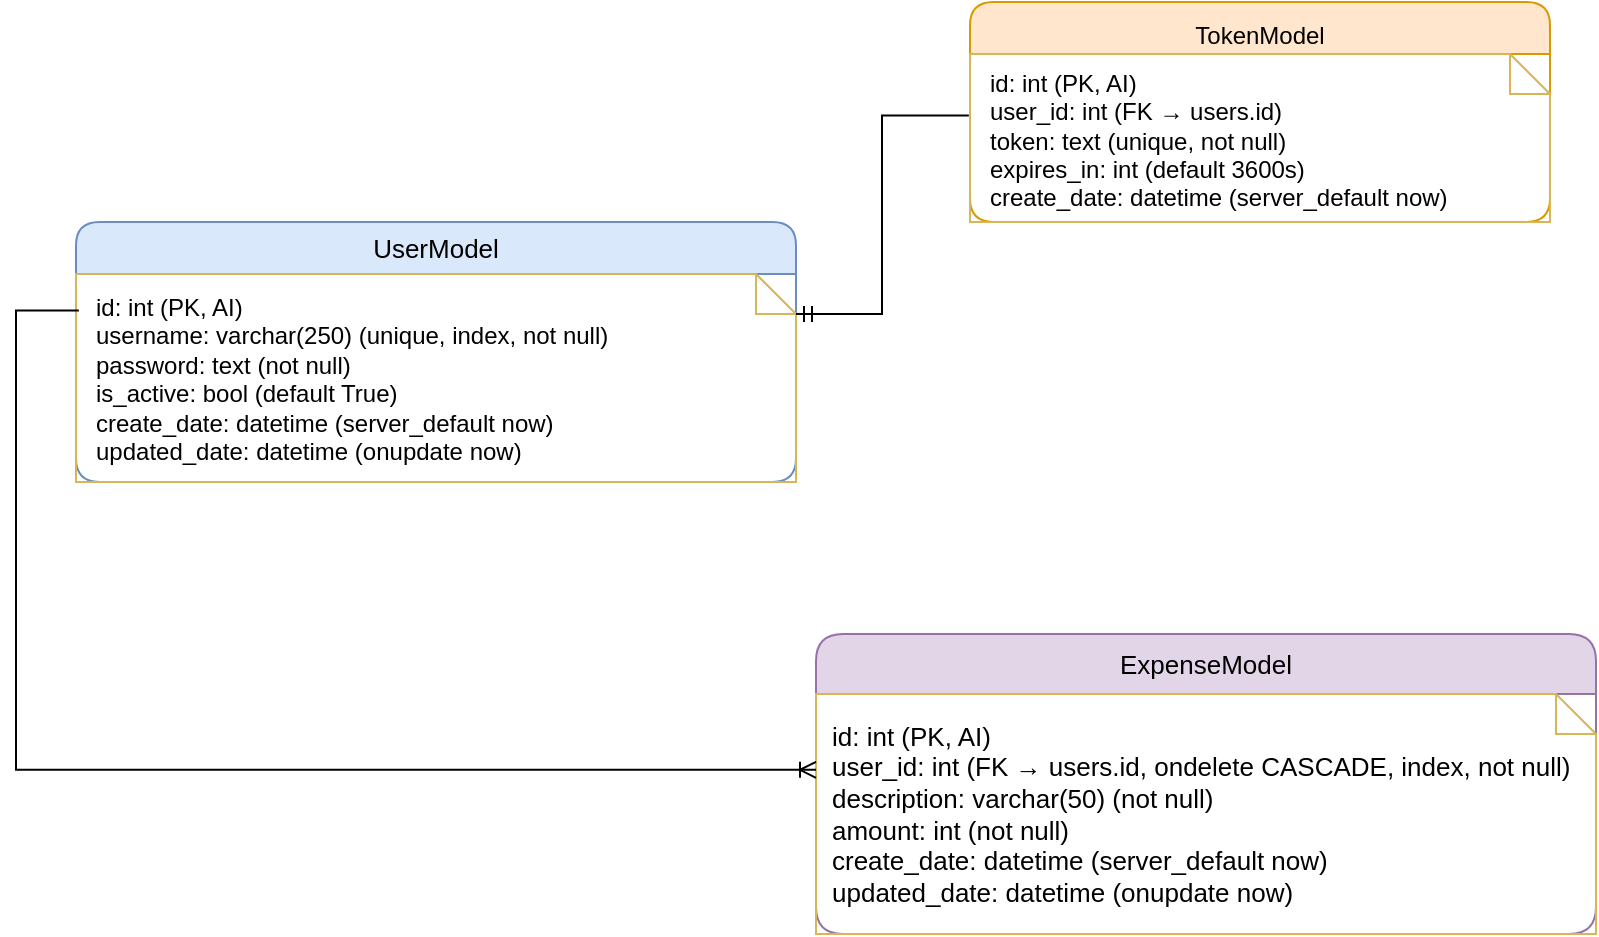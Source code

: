 <mxfile version="26.0.16">
  <diagram id="erd-1" name="Expense Manager ERD">
    <mxGraphModel dx="875" dy="518" grid="1" gridSize="10" guides="1" tooltips="1" connect="1" arrows="1" fold="1" page="1" pageScale="1" pageWidth="1920" pageHeight="1080" math="0" shadow="0">
      <root>
        <mxCell id="0" />
        <mxCell id="1" parent="0" />
        <mxCell id="users" value="UserModel" style="shape=swimlane;rounded=1;whiteSpace=wrap;html=1;container=1;childLayout=stackLayout;horizontal=1;startSize=26;fillColor=#dae8fc;strokeColor=#6c8ebf;fontSize=13;" parent="1" vertex="1">
          <mxGeometry x="270" y="417" width="360" height="130" as="geometry" />
        </mxCell>
        <mxCell id="MShpzfNrADaMvmqOsCBV-1" value="id: int (PK, AI) &#xa;username: varchar(250) (unique, index, not null) &#xa;password: text (not null) &#xa;is_active: bool (default True) &#xa;create_date: datetime (server_default now) &#xa;updated_date: datetime (onupdate now)" style="text;whiteSpace=wrap;html=1;spacingTop=1;spacing=4;spacingLeft=6;" parent="users" vertex="1">
          <mxGeometry y="26" width="270" height="104" as="geometry" />
        </mxCell>
        <mxCell id="tokens" value="TokenModel" style="shape=swimlane;rounded=1;whiteSpace=wrap;html=1;container=1;childLayout=stackLayout;horizontal=1;startSize=26;fillColor=#ffe6cc;strokeColor=#d79b00;fontFamily=Helvetica;verticalAlign=bottom;align=center;" parent="1" vertex="1">
          <mxGeometry x="717" y="307" width="290" height="110" as="geometry" />
        </mxCell>
        <mxCell id="MShpzfNrADaMvmqOsCBV-5" value="&lt;br&gt;id: int (PK, AI)&lt;br&gt;user_id: int (FK → users.id)&lt;br&gt;token: text (unique, not null)&lt;br&gt;expires_in: int (default 3600s)&lt;br&gt;create_date: datetime (server_default now)" style="shape=note;rounded=1;size=20;fillColor=none;strokeColor=#d6b656;fontSize=12;labelBackgroundColor=none;labelBorderColor=none;textShadow=0;whiteSpace=wrap;html=1;align=left;spacingLeft=8;spacingBottom=12;" parent="tokens" vertex="1">
          <mxGeometry y="26" width="290" height="84" as="geometry" />
        </mxCell>
        <mxCell id="expenses" value="ExpenseModel" style="shape=swimlane;rounded=1;whiteSpace=wrap;html=1;container=1;childLayout=stackLayout;horizontal=1;startSize=30;fillColor=#e1d5e7;strokeColor=#9673a6;fontSize=13;" parent="1" vertex="1">
          <mxGeometry x="640" y="623" width="390" height="150" as="geometry" />
        </mxCell>
        <mxCell id="MShpzfNrADaMvmqOsCBV-6" value="&lt;span style=&quot;font-size: 13px;&quot;&gt;id: int (PK, AI)&lt;/span&gt;&lt;br style=&quot;font-size: 13px;&quot;&gt;&lt;span style=&quot;font-size: 13px;&quot;&gt;user_id: int (FK → users.id, ondelete CASCADE, index, not null)&lt;/span&gt;&lt;br style=&quot;font-size: 13px;&quot;&gt;&lt;span style=&quot;font-size: 13px;&quot;&gt;description: varchar(50) (not null)&lt;/span&gt;&lt;br style=&quot;font-size: 13px;&quot;&gt;&lt;span style=&quot;font-size: 13px;&quot;&gt;amount: int (not null)&lt;/span&gt;&lt;br style=&quot;font-size: 13px;&quot;&gt;&lt;span style=&quot;font-size: 13px;&quot;&gt;create_date: datetime (server_default now)&lt;/span&gt;&lt;br style=&quot;font-size: 13px;&quot;&gt;&lt;span style=&quot;font-size: 13px;&quot;&gt;updated_date: datetime (onupdate now)&lt;/span&gt;" style="shape=note;whiteSpace=wrap;html=1;rounded=1;size=20;fillColor=none;strokeColor=#d6b656;fontSize=12;align=left;spacingLeft=6;" parent="expenses" vertex="1">
          <mxGeometry y="30" width="390" height="120" as="geometry" />
        </mxCell>
        <mxCell id="MShpzfNrADaMvmqOsCBV-8" value="" style="shape=note;whiteSpace=wrap;html=1;rounded=1;size=20;fillColor=none;strokeColor=#d6b656;fontSize=12;align=left;spacingLeft=6;" parent="1" vertex="1">
          <mxGeometry x="270" y="443" width="360" height="104" as="geometry" />
        </mxCell>
        <mxCell id="MShpzfNrADaMvmqOsCBV-9" value="" style="edgeStyle=elbowEdgeStyle;fontSize=12;html=1;endArrow=ERoneToMany;rounded=0;exitX=0.004;exitY=0.176;exitDx=0;exitDy=0;exitPerimeter=0;entryX=0;entryY=0.142;entryDx=0;entryDy=0;entryPerimeter=0;" parent="1" source="MShpzfNrADaMvmqOsCBV-8" edge="1">
          <mxGeometry width="100" height="100" relative="1" as="geometry">
            <mxPoint x="270.36" y="480" as="sourcePoint" />
            <mxPoint x="640" y="690.92" as="targetPoint" />
            <Array as="points">
              <mxPoint x="240" y="590.88" />
            </Array>
          </mxGeometry>
        </mxCell>
        <mxCell id="MShpzfNrADaMvmqOsCBV-11" value="" style="edgeStyle=elbowEdgeStyle;fontSize=12;html=1;endArrow=ERmandOne;rounded=0;exitX=-0.002;exitY=0.366;exitDx=0;exitDy=0;exitPerimeter=0;entryX=0;entryY=0;entryDx=360;entryDy=20;entryPerimeter=0;" parent="1" source="MShpzfNrADaMvmqOsCBV-5" target="MShpzfNrADaMvmqOsCBV-8" edge="1">
          <mxGeometry width="100" height="100" relative="1" as="geometry">
            <mxPoint x="610" y="530" as="sourcePoint" />
            <mxPoint x="690" y="530" as="targetPoint" />
          </mxGeometry>
        </mxCell>
      </root>
    </mxGraphModel>
  </diagram>
</mxfile>
